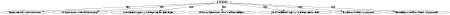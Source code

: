 digraph G {
size="3,3";
node [fontsize=7, fontname="Helvetica"];
edge [fontsize=7, fontname="Helvetica"];
node0 [label="David C Cannatella", width=0.27433100247,height=0.27433100247];
node1 [label="Leptodactylid Frogs of the Physalaemus pustulosus Group", width=0.27433100247,height=0.27433100247];
node2 [label="Novel relationships among hyloid frogs inferred from 12S and 16S...", width=0.27433100247,height=0.27433100247];
node3 [label="TWO NEW SPECIES OF PHYSALAEMUS (ANURA: LEPTODACTYLIDAE) FROM WESTERN ECUADOR", width=0.27433100247,height=0.27433100247];
node4 [label="The History of a Nearctic Colonization: Molecular Phylogenetics and Biogeography...", width=0.27433100247,height=0.27433100247];
node5 [label="A NEW, CRYPTIC SPECIES OF PHYSALAEMUS (ANURA: LEPTODACTYLIDAE) FROM WESTERN...", width=0.27433100247,height=0.27433100247];
node6 [label="Sexual selection drives speciation in an Amazonian frog", width=0.27433100247,height=0.27433100247];
node7 [label="Tests of biogeographic hypotheses for diversification in the Amazonian forest...", width=0.27433100247,height=0.27433100247];
node0 -> node1 [label="creator"];
node0 -> node2 [label="creator"];
node0 -> node3 [label="creator"];
node0 -> node4 [label="creator"];
node0 -> node5 [label="creator"];
node0 -> node6 [label="creator"];
node0 -> node7 [label="creator"];
}

